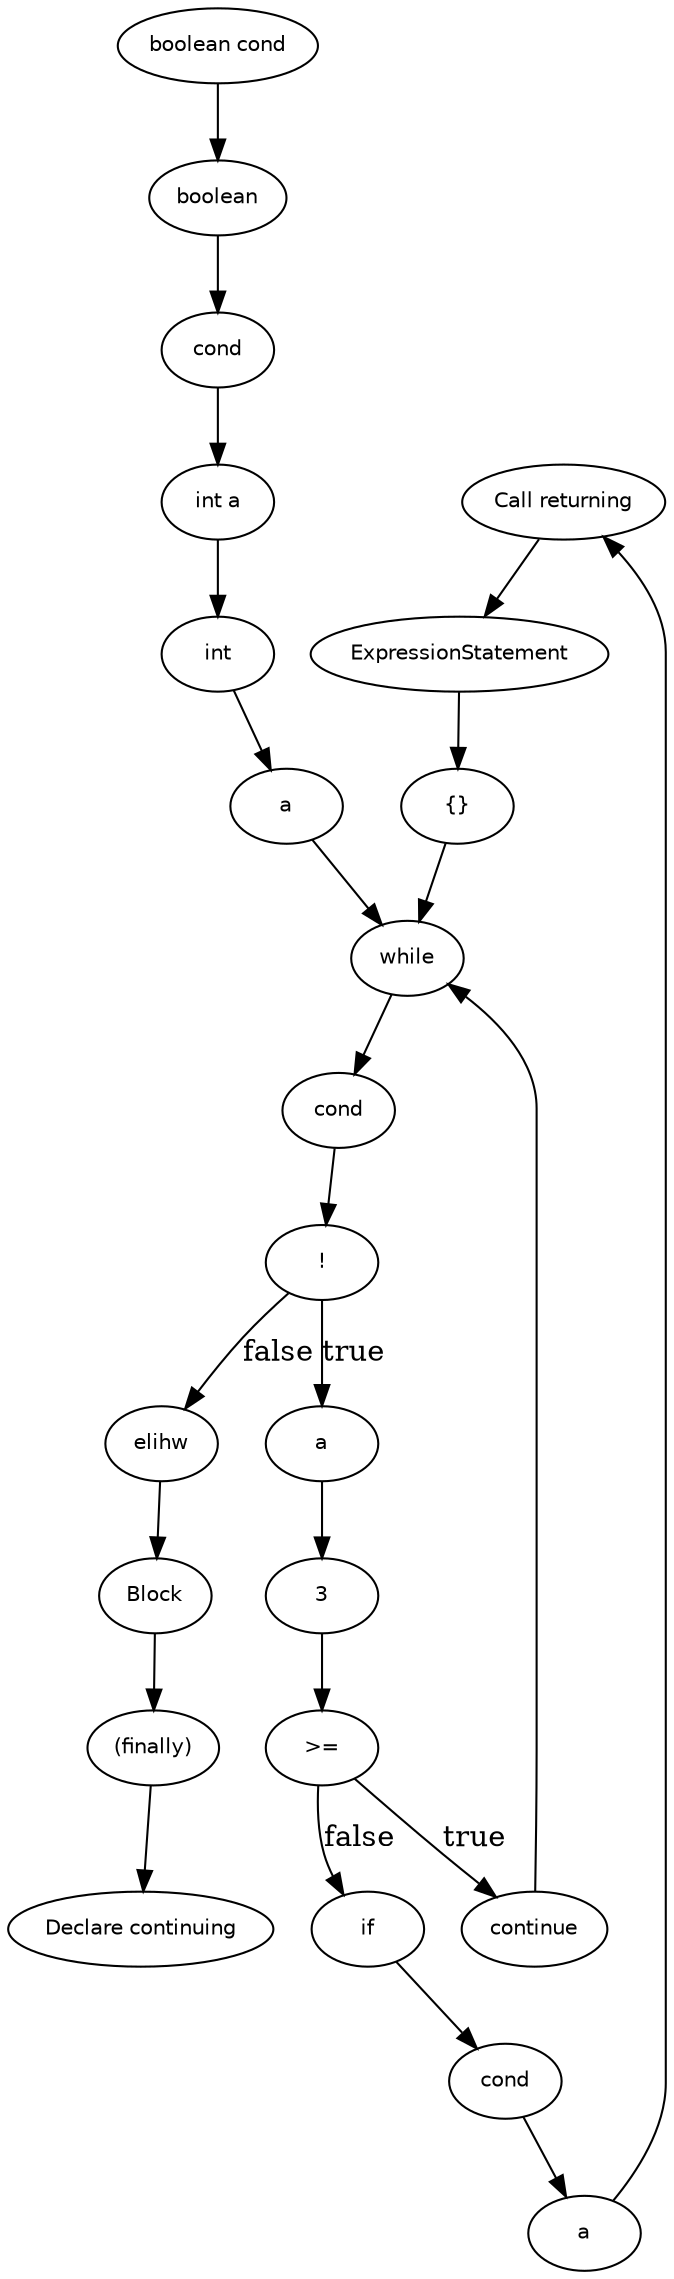 digraph continuing {
  19 [
    label = "Call returning",
    fontname = Helvetica,
    fontsize = 10
  ];
  18 [
    label = ExpressionStatement,
    fontname = Helvetica,
    fontsize = 10
  ];
  17 [
    label = continue,
    fontname = Helvetica,
    fontsize = 10
  ];
  16 [
    label = 3,
    fontname = Helvetica,
    fontsize = 10
  ];
  15 [
    label = a,
    fontname = Helvetica,
    fontsize = 10
  ];
  14 [
    label = ">=",
    fontname = Helvetica,
    fontsize = 10
  ];
  13 [
    label = if,
    fontname = Helvetica,
    fontsize = 10
  ];
  12 [
    label = "{}",
    fontname = Helvetica,
    fontsize = 10
  ];
  11 [
    label = cond,
    fontname = Helvetica,
    fontsize = 10
  ];
  10 [
    label = "!",
    fontname = Helvetica,
    fontsize = 10
  ];
  9 [
    label = elihw,
    fontname = Helvetica,
    fontsize = 10
  ];
  8 [
    label = while,
    fontname = Helvetica,
    fontsize = 10
  ];
  7 [
    label = a,
    fontname = Helvetica,
    fontsize = 10
  ];
  6 [
    label = int,
    fontname = Helvetica,
    fontsize = 10
  ];
  5 [
    label = "int a",
    fontname = Helvetica,
    fontsize = 10
  ];
  4 [
    label = cond,
    fontname = Helvetica,
    fontsize = 10
  ];
  3 [
    label = boolean,
    fontname = Helvetica,
    fontsize = 10
  ];
  2 [
    label = "boolean cond",
    fontname = Helvetica,
    fontsize = 10
  ];
  23 [
    label = Block,
    fontname = Helvetica,
    fontsize = 10
  ];
  22 [
    label = a,
    fontname = Helvetica,
    fontsize = 10
  ];
  1 [
    label = "(finally)",
    fontname = Helvetica,
    fontsize = 10
  ];
  21 [
    label = cond,
    fontname = Helvetica,
    fontsize = 10
  ];
  0 [
    label = "Declare continuing",
    fontname = Helvetica,
    fontsize = 10
  ];
  5 -> 6 [
    label = ""
  ];
  17 -> 8 [
    label = ""
  ];
  10 -> 15 [
    label = true
  ];
  14 -> 17 [
    label = true
  ];
  11 -> 10 [
    label = ""
  ];
  12 -> 8 [
    label = ""
  ];
  8 -> 11 [
    label = ""
  ];
  18 -> 12 [
    label = ""
  ];
  7 -> 8 [
    label = ""
  ];
  23 -> 1 [
    label = ""
  ];
  14 -> 13 [
    label = false
  ];
  9 -> 23 [
    label = ""
  ];
  16 -> 14 [
    label = ""
  ];
  10 -> 9 [
    label = false
  ];
  15 -> 16 [
    label = ""
  ];
  4 -> 5 [
    label = ""
  ];
  3 -> 4 [
    label = ""
  ];
  2 -> 3 [
    label = ""
  ];
  1 -> 0 [
    label = ""
  ];
  21 -> 22 [
    label = ""
  ];
  19 -> 18 [
    label = ""
  ];
  6 -> 7 [
    label = ""
  ];
  13 -> 21 [
    label = ""
  ];
  22 -> 19 [
    label = ""
  ];
}
